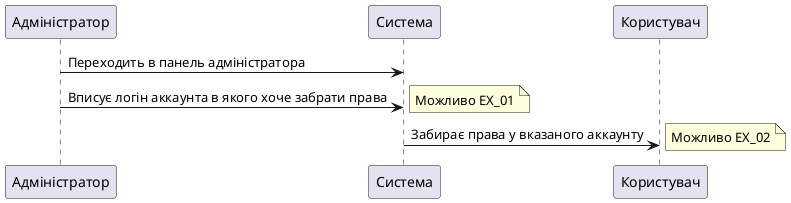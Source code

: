 @startuml
Адміністратор->Система : Переходить в панель адміністратора
Адміністратор->Система : Вписує логін аккаунта в якого хоче забрати права
note right: Можливо EX_01
Система->Користувач: Забирає права у вказаного аккаунту
note right: Можливо EX_02
@enduml
